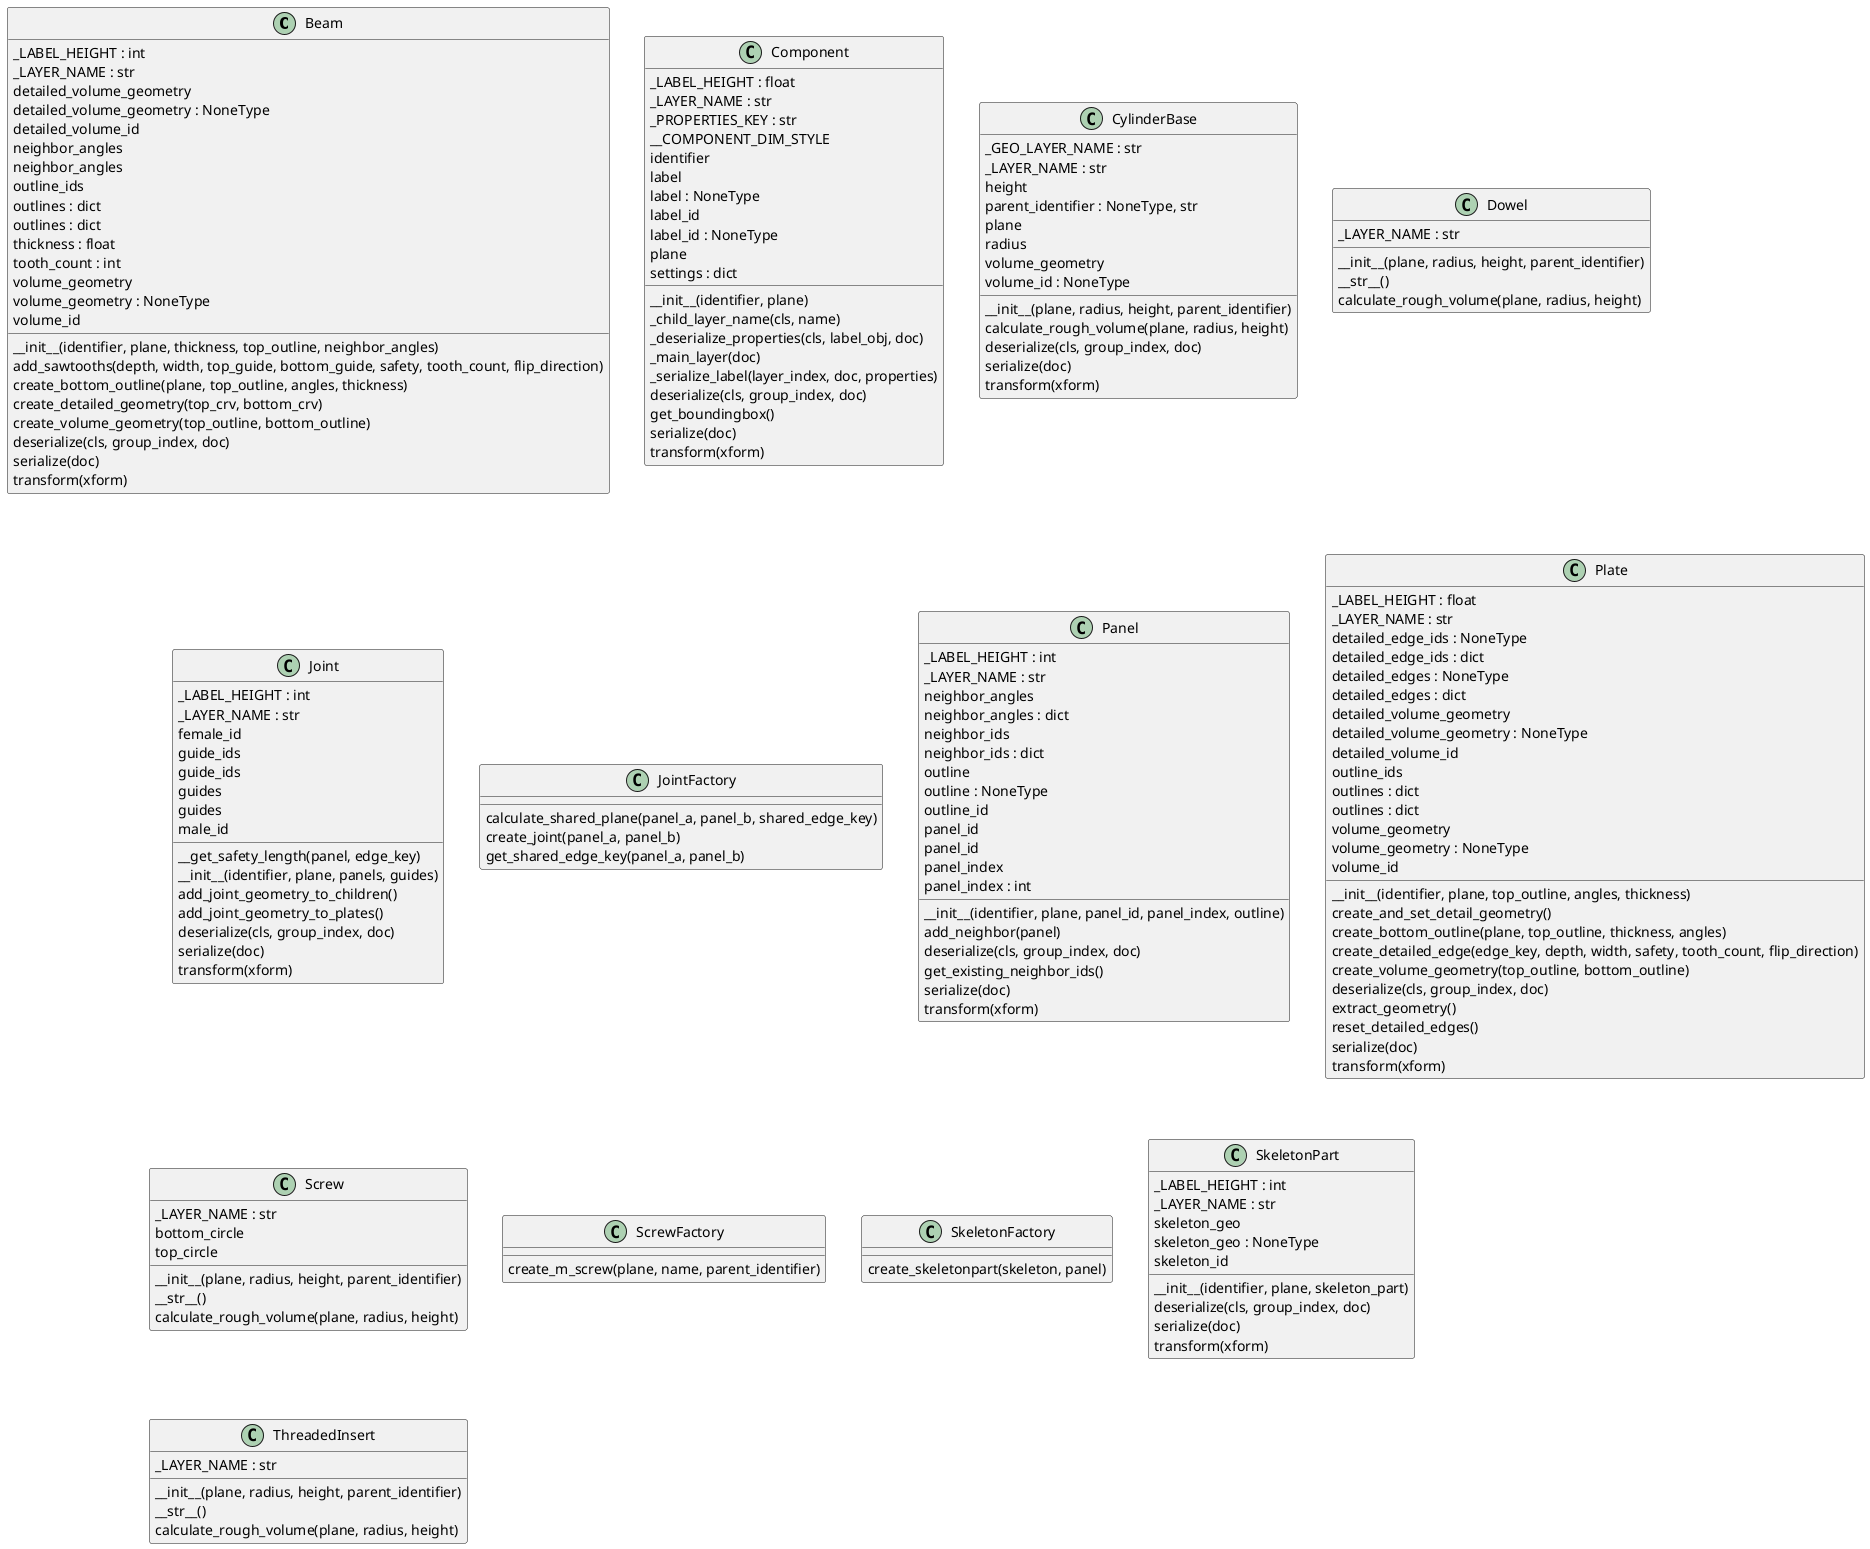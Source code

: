 @startuml classes
set namespaceSeparator none
class "Beam" as TaskLib.components.beam.Beam {
  _LABEL_HEIGHT : int
  _LAYER_NAME : str
  detailed_volume_geometry
  detailed_volume_geometry : NoneType
  detailed_volume_id
  neighbor_angles
  neighbor_angles
  outline_ids
  outlines : dict
  outlines : dict
  thickness : float
  tooth_count : int
  volume_geometry
  volume_geometry : NoneType
  volume_id
  __init__(identifier, plane, thickness, top_outline, neighbor_angles)
  add_sawtooths(depth, width, top_guide, bottom_guide, safety, tooth_count, flip_direction)
  create_bottom_outline(plane, top_outline, angles, thickness)
  create_detailed_geometry(top_crv, bottom_crv)
  create_volume_geometry(top_outline, bottom_outline)
  deserialize(cls, group_index, doc)
  serialize(doc)
  transform(xform)
}
class "Component" as TaskLib.components.component.Component {
  _LABEL_HEIGHT : float
  _LAYER_NAME : str
  _PROPERTIES_KEY : str
  __COMPONENT_DIM_STYLE
  identifier
  label
  label : NoneType
  label_id
  label_id : NoneType
  plane
  settings : dict
  __init__(identifier, plane)
  _child_layer_name(cls, name)
  _deserialize_properties(cls, label_obj, doc)
  _main_layer(doc)
  _serialize_label(layer_index, doc, properties)
  deserialize(cls, group_index, doc)
  get_boundingbox()
  serialize(doc)
  transform(xform)
}
class "CylinderBase" as TaskLib.components.cylinder_base.CylinderBase {
  _GEO_LAYER_NAME : str
  _LAYER_NAME : str
  height
  parent_identifier : NoneType, str
  plane
  radius
  volume_geometry
  volume_id : NoneType
  __init__(plane, radius, height, parent_identifier)
  calculate_rough_volume(plane, radius, height)
  deserialize(cls, group_index, doc)
  serialize(doc)
  transform(xform)
}
class "Dowel" as TaskLib.components.dowel.Dowel {
  _LAYER_NAME : str
  __init__(plane, radius, height, parent_identifier)
  __str__()
  calculate_rough_volume(plane, radius, height)
}
class "Joint" as TaskLib.components.joint.Joint {
  _LABEL_HEIGHT : int
  _LAYER_NAME : str
  female_id
  guide_ids
  guide_ids
  guides
  guides
  male_id
  __get_safety_length(panel, edge_key)
  __init__(identifier, plane, panels, guides)
  add_joint_geometry_to_children()
  add_joint_geometry_to_plates()
  deserialize(cls, group_index, doc)
  serialize(doc)
  transform(xform)
}
class "JointFactory" as TaskLib.components.joint.JointFactory {
  calculate_shared_plane(panel_a, panel_b, shared_edge_key)
  create_joint(panel_a, panel_b)
  get_shared_edge_key(panel_a, panel_b)
}
class "Panel" as TaskLib.components.panel.Panel {
  _LABEL_HEIGHT : int
  _LAYER_NAME : str
  neighbor_angles
  neighbor_angles : dict
  neighbor_ids
  neighbor_ids : dict
  outline
  outline : NoneType
  outline_id
  panel_id
  panel_id
  panel_index
  panel_index : int
  __init__(identifier, plane, panel_id, panel_index, outline)
  add_neighbor(panel)
  deserialize(cls, group_index, doc)
  get_existing_neighbor_ids()
  serialize(doc)
  transform(xform)
}
class "Plate" as TaskLib.components.plate.Plate {
  _LABEL_HEIGHT : float
  _LAYER_NAME : str
  detailed_edge_ids : NoneType
  detailed_edge_ids : dict
  detailed_edges : NoneType
  detailed_edges : dict
  detailed_volume_geometry
  detailed_volume_geometry : NoneType
  detailed_volume_id
  outline_ids
  outlines : dict
  outlines : dict
  volume_geometry
  volume_geometry : NoneType
  volume_id
  __init__(identifier, plane, top_outline, angles, thickness)
  create_and_set_detail_geometry()
  create_bottom_outline(plane, top_outline, thickness, angles)
  create_detailed_edge(edge_key, depth, width, safety, tooth_count, flip_direction)
  create_volume_geometry(top_outline, bottom_outline)
  deserialize(cls, group_index, doc)
  extract_geometry()
  reset_detailed_edges()
  serialize(doc)
  transform(xform)
}
class "Screw" as TaskLib.components.screw.Screw {
  _LAYER_NAME : str
  bottom_circle
  top_circle
  __init__(plane, radius, height, parent_identifier)
  __str__()
  calculate_rough_volume(plane, radius, height)
}
class "ScrewFactory" as TaskLib.components.screw.ScrewFactory {
  create_m_screw(plane, name, parent_identifier)
}
class "SkeletonFactory" as TaskLib.components.skeleton_part.SkeletonFactory {
  create_skeletonpart(skeleton, panel)
}
class "SkeletonPart" as TaskLib.components.skeleton_part.SkeletonPart {
  _LABEL_HEIGHT : int
  _LAYER_NAME : str
  skeleton_geo
  skeleton_geo : NoneType
  skeleton_id
  __init__(identifier, plane, skeleton_part)
  deserialize(cls, group_index, doc)
  serialize(doc)
  transform(xform)
}
class "ThreadedInsert" as TaskLib.components.threaded_insert.ThreadedInsert {
  _LAYER_NAME : str
  __init__(plane, radius, height, parent_identifier)
  __str__()
  calculate_rough_volume(plane, radius, height)
}
@enduml

